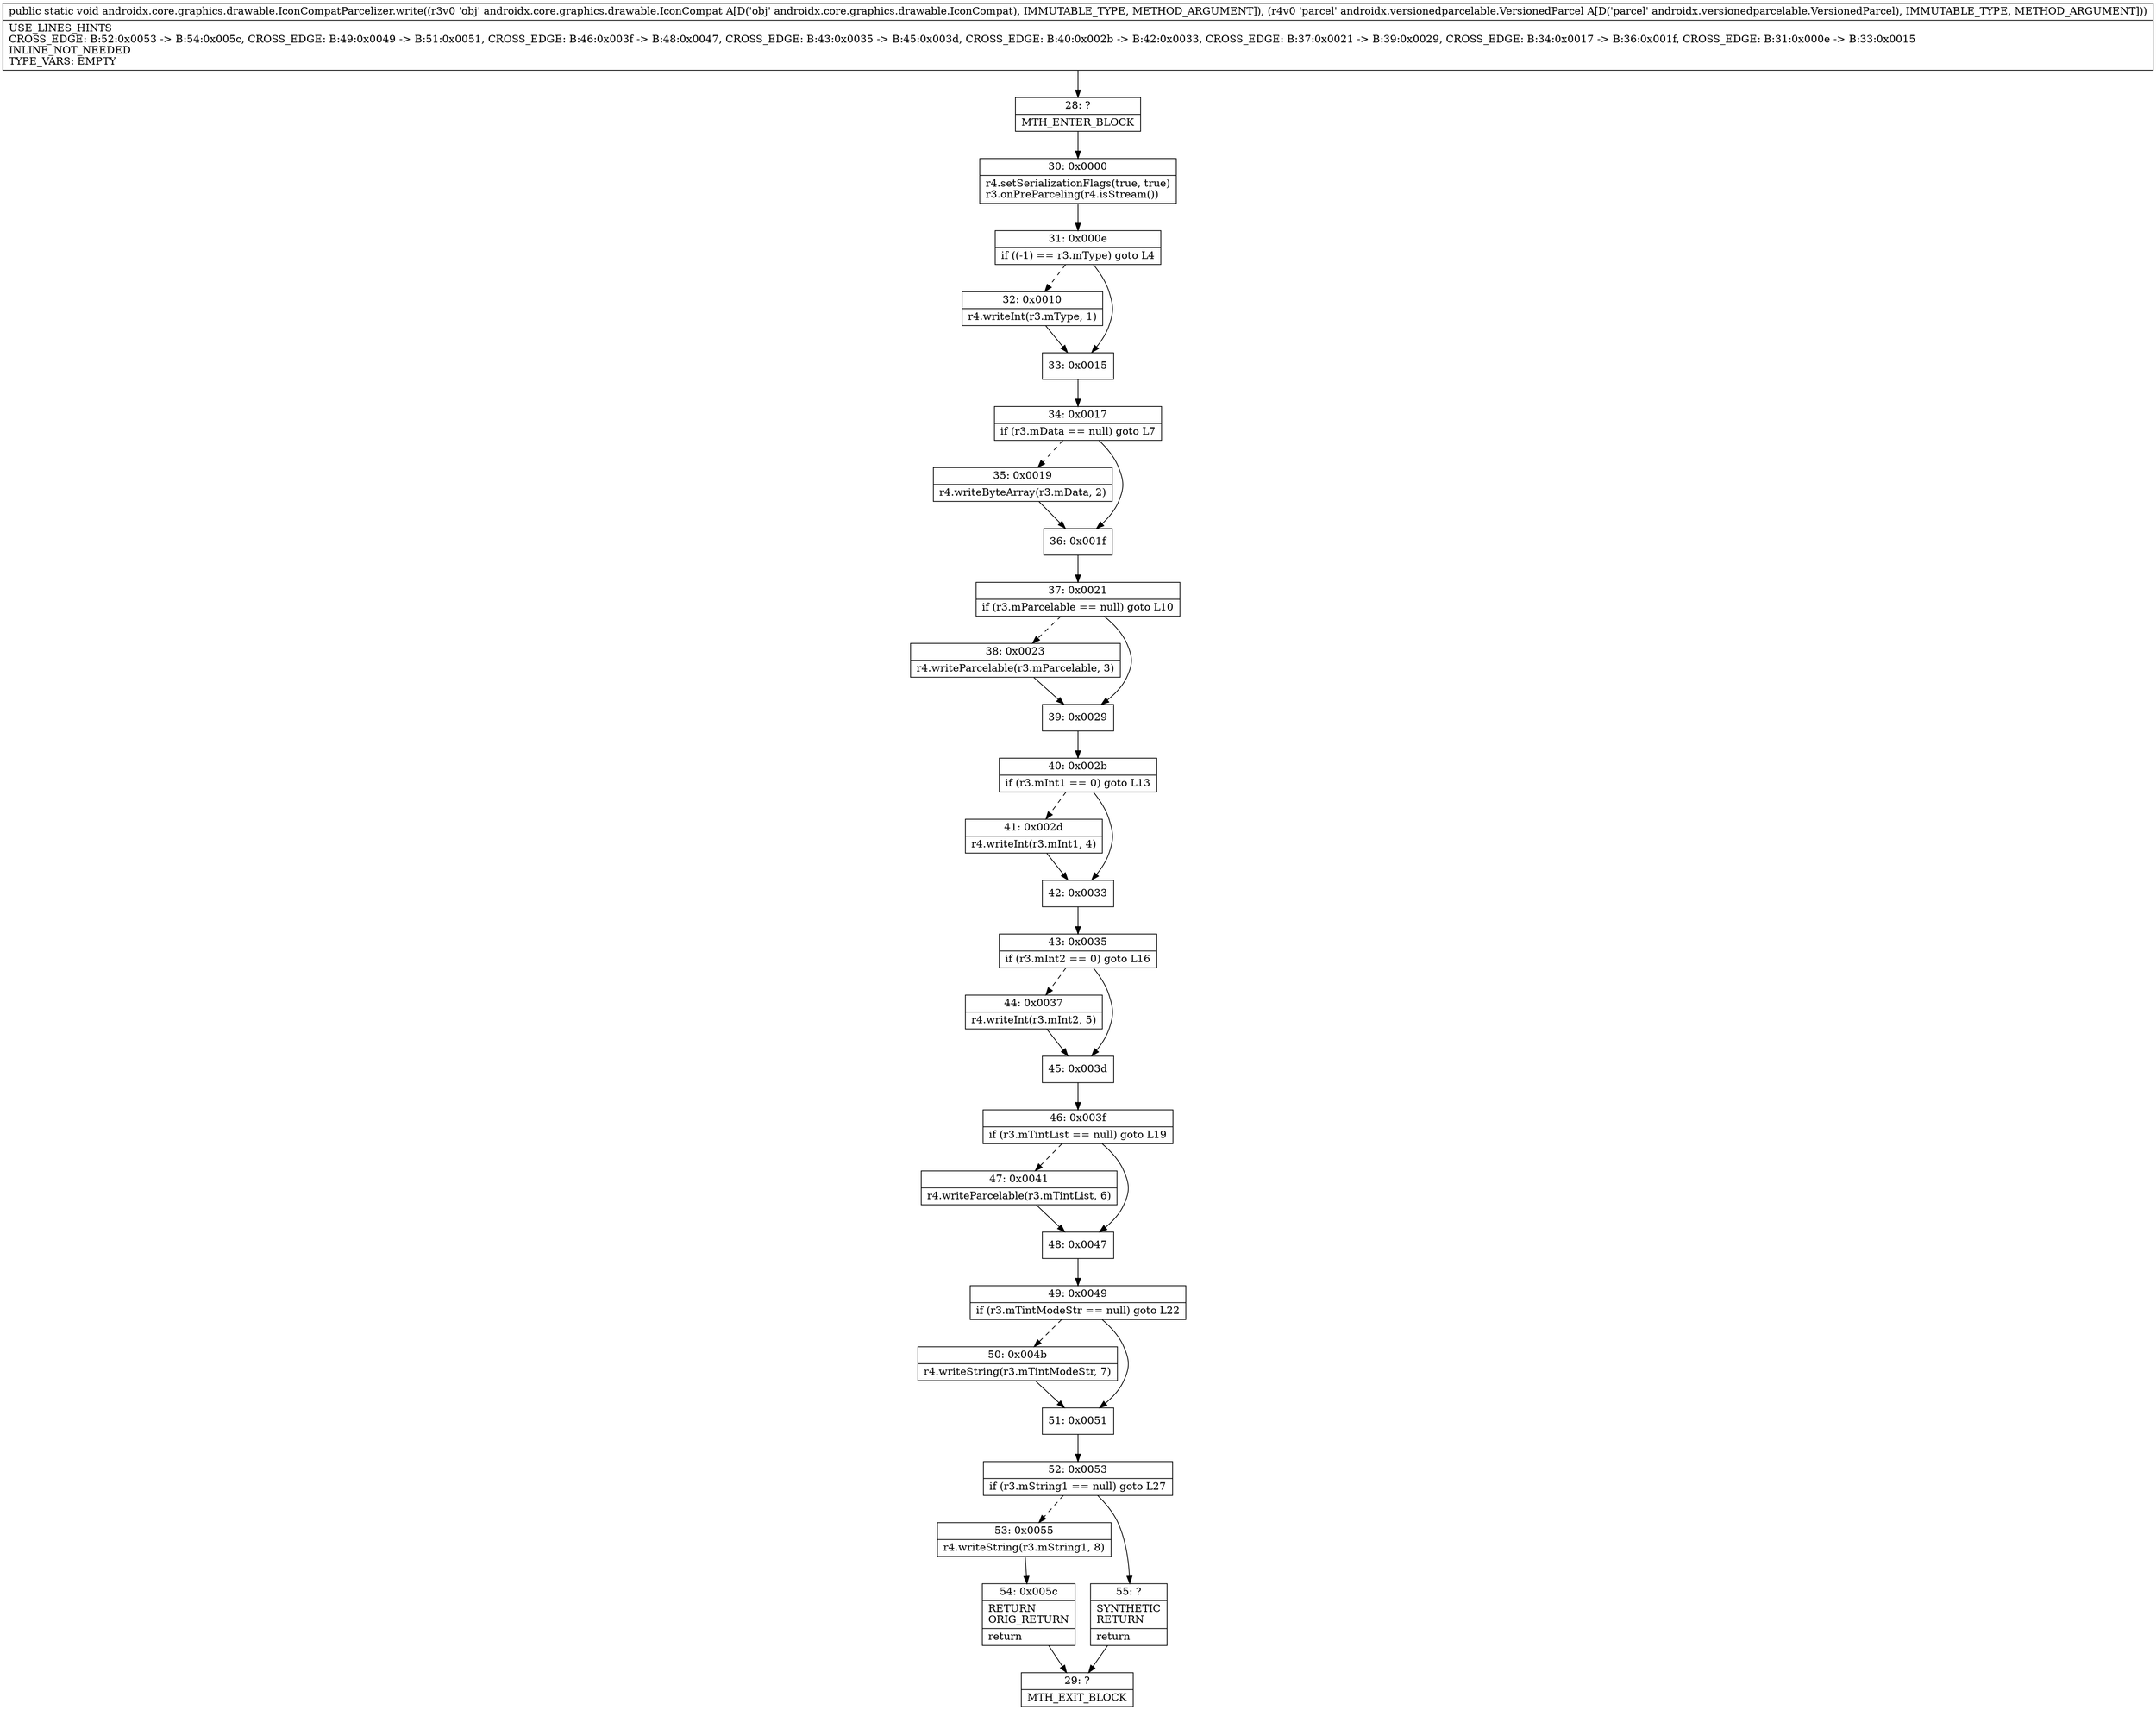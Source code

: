 digraph "CFG forandroidx.core.graphics.drawable.IconCompatParcelizer.write(Landroidx\/core\/graphics\/drawable\/IconCompat;Landroidx\/versionedparcelable\/VersionedParcel;)V" {
Node_28 [shape=record,label="{28\:\ ?|MTH_ENTER_BLOCK\l}"];
Node_30 [shape=record,label="{30\:\ 0x0000|r4.setSerializationFlags(true, true)\lr3.onPreParceling(r4.isStream())\l}"];
Node_31 [shape=record,label="{31\:\ 0x000e|if ((\-1) == r3.mType) goto L4\l}"];
Node_32 [shape=record,label="{32\:\ 0x0010|r4.writeInt(r3.mType, 1)\l}"];
Node_33 [shape=record,label="{33\:\ 0x0015}"];
Node_34 [shape=record,label="{34\:\ 0x0017|if (r3.mData == null) goto L7\l}"];
Node_35 [shape=record,label="{35\:\ 0x0019|r4.writeByteArray(r3.mData, 2)\l}"];
Node_36 [shape=record,label="{36\:\ 0x001f}"];
Node_37 [shape=record,label="{37\:\ 0x0021|if (r3.mParcelable == null) goto L10\l}"];
Node_38 [shape=record,label="{38\:\ 0x0023|r4.writeParcelable(r3.mParcelable, 3)\l}"];
Node_39 [shape=record,label="{39\:\ 0x0029}"];
Node_40 [shape=record,label="{40\:\ 0x002b|if (r3.mInt1 == 0) goto L13\l}"];
Node_41 [shape=record,label="{41\:\ 0x002d|r4.writeInt(r3.mInt1, 4)\l}"];
Node_42 [shape=record,label="{42\:\ 0x0033}"];
Node_43 [shape=record,label="{43\:\ 0x0035|if (r3.mInt2 == 0) goto L16\l}"];
Node_44 [shape=record,label="{44\:\ 0x0037|r4.writeInt(r3.mInt2, 5)\l}"];
Node_45 [shape=record,label="{45\:\ 0x003d}"];
Node_46 [shape=record,label="{46\:\ 0x003f|if (r3.mTintList == null) goto L19\l}"];
Node_47 [shape=record,label="{47\:\ 0x0041|r4.writeParcelable(r3.mTintList, 6)\l}"];
Node_48 [shape=record,label="{48\:\ 0x0047}"];
Node_49 [shape=record,label="{49\:\ 0x0049|if (r3.mTintModeStr == null) goto L22\l}"];
Node_50 [shape=record,label="{50\:\ 0x004b|r4.writeString(r3.mTintModeStr, 7)\l}"];
Node_51 [shape=record,label="{51\:\ 0x0051}"];
Node_52 [shape=record,label="{52\:\ 0x0053|if (r3.mString1 == null) goto L27\l}"];
Node_53 [shape=record,label="{53\:\ 0x0055|r4.writeString(r3.mString1, 8)\l}"];
Node_54 [shape=record,label="{54\:\ 0x005c|RETURN\lORIG_RETURN\l|return\l}"];
Node_29 [shape=record,label="{29\:\ ?|MTH_EXIT_BLOCK\l}"];
Node_55 [shape=record,label="{55\:\ ?|SYNTHETIC\lRETURN\l|return\l}"];
MethodNode[shape=record,label="{public static void androidx.core.graphics.drawable.IconCompatParcelizer.write((r3v0 'obj' androidx.core.graphics.drawable.IconCompat A[D('obj' androidx.core.graphics.drawable.IconCompat), IMMUTABLE_TYPE, METHOD_ARGUMENT]), (r4v0 'parcel' androidx.versionedparcelable.VersionedParcel A[D('parcel' androidx.versionedparcelable.VersionedParcel), IMMUTABLE_TYPE, METHOD_ARGUMENT]))  | USE_LINES_HINTS\lCROSS_EDGE: B:52:0x0053 \-\> B:54:0x005c, CROSS_EDGE: B:49:0x0049 \-\> B:51:0x0051, CROSS_EDGE: B:46:0x003f \-\> B:48:0x0047, CROSS_EDGE: B:43:0x0035 \-\> B:45:0x003d, CROSS_EDGE: B:40:0x002b \-\> B:42:0x0033, CROSS_EDGE: B:37:0x0021 \-\> B:39:0x0029, CROSS_EDGE: B:34:0x0017 \-\> B:36:0x001f, CROSS_EDGE: B:31:0x000e \-\> B:33:0x0015\lINLINE_NOT_NEEDED\lTYPE_VARS: EMPTY\l}"];
MethodNode -> Node_28;Node_28 -> Node_30;
Node_30 -> Node_31;
Node_31 -> Node_32[style=dashed];
Node_31 -> Node_33;
Node_32 -> Node_33;
Node_33 -> Node_34;
Node_34 -> Node_35[style=dashed];
Node_34 -> Node_36;
Node_35 -> Node_36;
Node_36 -> Node_37;
Node_37 -> Node_38[style=dashed];
Node_37 -> Node_39;
Node_38 -> Node_39;
Node_39 -> Node_40;
Node_40 -> Node_41[style=dashed];
Node_40 -> Node_42;
Node_41 -> Node_42;
Node_42 -> Node_43;
Node_43 -> Node_44[style=dashed];
Node_43 -> Node_45;
Node_44 -> Node_45;
Node_45 -> Node_46;
Node_46 -> Node_47[style=dashed];
Node_46 -> Node_48;
Node_47 -> Node_48;
Node_48 -> Node_49;
Node_49 -> Node_50[style=dashed];
Node_49 -> Node_51;
Node_50 -> Node_51;
Node_51 -> Node_52;
Node_52 -> Node_53[style=dashed];
Node_52 -> Node_55;
Node_53 -> Node_54;
Node_54 -> Node_29;
Node_55 -> Node_29;
}

